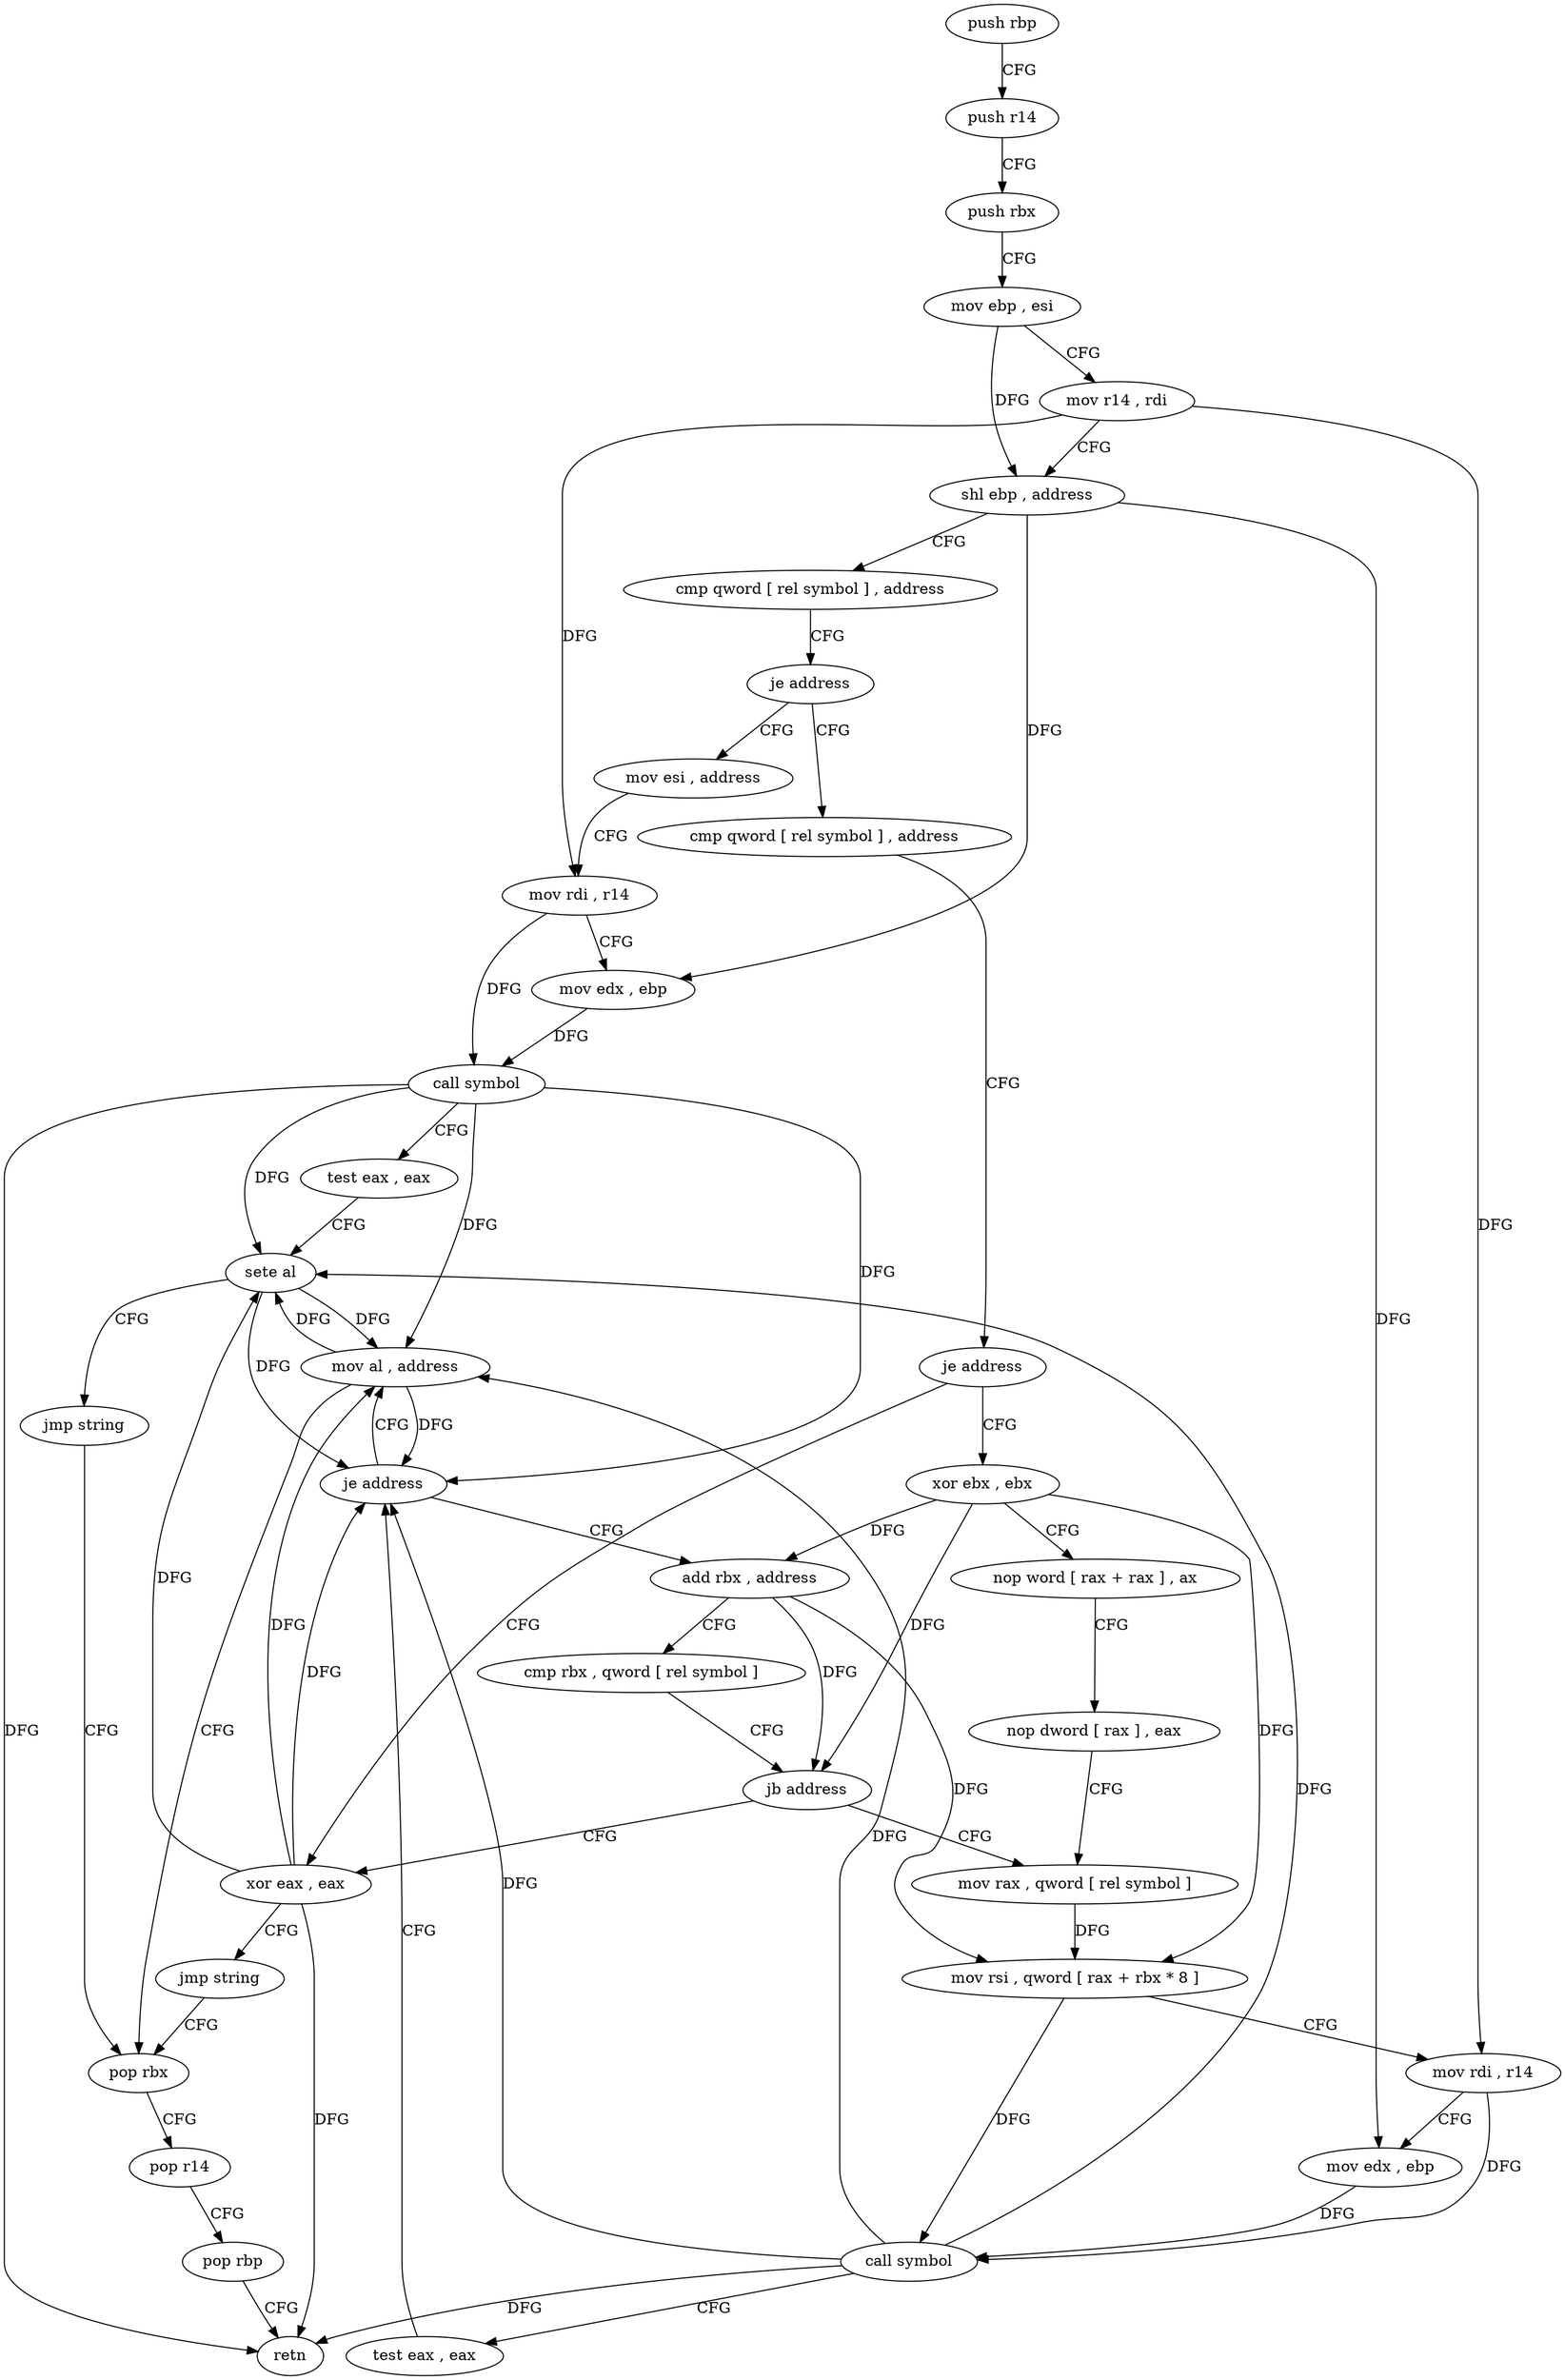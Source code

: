 digraph "func" {
"4218656" [label = "push rbp" ]
"4218657" [label = "push r14" ]
"4218659" [label = "push rbx" ]
"4218660" [label = "mov ebp , esi" ]
"4218662" [label = "mov r14 , rdi" ]
"4218665" [label = "shl ebp , address" ]
"4218668" [label = "cmp qword [ rel symbol ] , address" ]
"4218676" [label = "je address" ]
"4218746" [label = "mov esi , address" ]
"4218678" [label = "cmp qword [ rel symbol ] , address" ]
"4218751" [label = "mov rdi , r14" ]
"4218754" [label = "mov edx , ebp" ]
"4218756" [label = "call symbol" ]
"4218761" [label = "test eax , eax" ]
"4218763" [label = "sete al" ]
"4218766" [label = "jmp string" ]
"4218770" [label = "pop rbx" ]
"4218686" [label = "je address" ]
"4218742" [label = "xor eax , eax" ]
"4218688" [label = "xor ebx , ebx" ]
"4218771" [label = "pop r14" ]
"4218773" [label = "pop rbp" ]
"4218774" [label = "retn" ]
"4218744" [label = "jmp string" ]
"4218690" [label = "nop word [ rax + rax ] , ax" ]
"4218700" [label = "nop dword [ rax ] , eax" ]
"4218704" [label = "mov rax , qword [ rel symbol ]" ]
"4218768" [label = "mov al , address" ]
"4218729" [label = "add rbx , address" ]
"4218733" [label = "cmp rbx , qword [ rel symbol ]" ]
"4218740" [label = "jb address" ]
"4218711" [label = "mov rsi , qword [ rax + rbx * 8 ]" ]
"4218715" [label = "mov rdi , r14" ]
"4218718" [label = "mov edx , ebp" ]
"4218720" [label = "call symbol" ]
"4218725" [label = "test eax , eax" ]
"4218727" [label = "je address" ]
"4218656" -> "4218657" [ label = "CFG" ]
"4218657" -> "4218659" [ label = "CFG" ]
"4218659" -> "4218660" [ label = "CFG" ]
"4218660" -> "4218662" [ label = "CFG" ]
"4218660" -> "4218665" [ label = "DFG" ]
"4218662" -> "4218665" [ label = "CFG" ]
"4218662" -> "4218751" [ label = "DFG" ]
"4218662" -> "4218715" [ label = "DFG" ]
"4218665" -> "4218668" [ label = "CFG" ]
"4218665" -> "4218754" [ label = "DFG" ]
"4218665" -> "4218718" [ label = "DFG" ]
"4218668" -> "4218676" [ label = "CFG" ]
"4218676" -> "4218746" [ label = "CFG" ]
"4218676" -> "4218678" [ label = "CFG" ]
"4218746" -> "4218751" [ label = "CFG" ]
"4218678" -> "4218686" [ label = "CFG" ]
"4218751" -> "4218754" [ label = "CFG" ]
"4218751" -> "4218756" [ label = "DFG" ]
"4218754" -> "4218756" [ label = "DFG" ]
"4218756" -> "4218761" [ label = "CFG" ]
"4218756" -> "4218763" [ label = "DFG" ]
"4218756" -> "4218774" [ label = "DFG" ]
"4218756" -> "4218727" [ label = "DFG" ]
"4218756" -> "4218768" [ label = "DFG" ]
"4218761" -> "4218763" [ label = "CFG" ]
"4218763" -> "4218766" [ label = "CFG" ]
"4218763" -> "4218727" [ label = "DFG" ]
"4218763" -> "4218768" [ label = "DFG" ]
"4218766" -> "4218770" [ label = "CFG" ]
"4218770" -> "4218771" [ label = "CFG" ]
"4218686" -> "4218742" [ label = "CFG" ]
"4218686" -> "4218688" [ label = "CFG" ]
"4218742" -> "4218744" [ label = "CFG" ]
"4218742" -> "4218763" [ label = "DFG" ]
"4218742" -> "4218774" [ label = "DFG" ]
"4218742" -> "4218727" [ label = "DFG" ]
"4218742" -> "4218768" [ label = "DFG" ]
"4218688" -> "4218690" [ label = "CFG" ]
"4218688" -> "4218711" [ label = "DFG" ]
"4218688" -> "4218729" [ label = "DFG" ]
"4218688" -> "4218740" [ label = "DFG" ]
"4218771" -> "4218773" [ label = "CFG" ]
"4218773" -> "4218774" [ label = "CFG" ]
"4218744" -> "4218770" [ label = "CFG" ]
"4218690" -> "4218700" [ label = "CFG" ]
"4218700" -> "4218704" [ label = "CFG" ]
"4218704" -> "4218711" [ label = "DFG" ]
"4218768" -> "4218770" [ label = "CFG" ]
"4218768" -> "4218763" [ label = "DFG" ]
"4218768" -> "4218727" [ label = "DFG" ]
"4218729" -> "4218733" [ label = "CFG" ]
"4218729" -> "4218711" [ label = "DFG" ]
"4218729" -> "4218740" [ label = "DFG" ]
"4218733" -> "4218740" [ label = "CFG" ]
"4218740" -> "4218704" [ label = "CFG" ]
"4218740" -> "4218742" [ label = "CFG" ]
"4218711" -> "4218715" [ label = "CFG" ]
"4218711" -> "4218720" [ label = "DFG" ]
"4218715" -> "4218718" [ label = "CFG" ]
"4218715" -> "4218720" [ label = "DFG" ]
"4218718" -> "4218720" [ label = "DFG" ]
"4218720" -> "4218725" [ label = "CFG" ]
"4218720" -> "4218763" [ label = "DFG" ]
"4218720" -> "4218774" [ label = "DFG" ]
"4218720" -> "4218727" [ label = "DFG" ]
"4218720" -> "4218768" [ label = "DFG" ]
"4218725" -> "4218727" [ label = "CFG" ]
"4218727" -> "4218768" [ label = "CFG" ]
"4218727" -> "4218729" [ label = "CFG" ]
}
